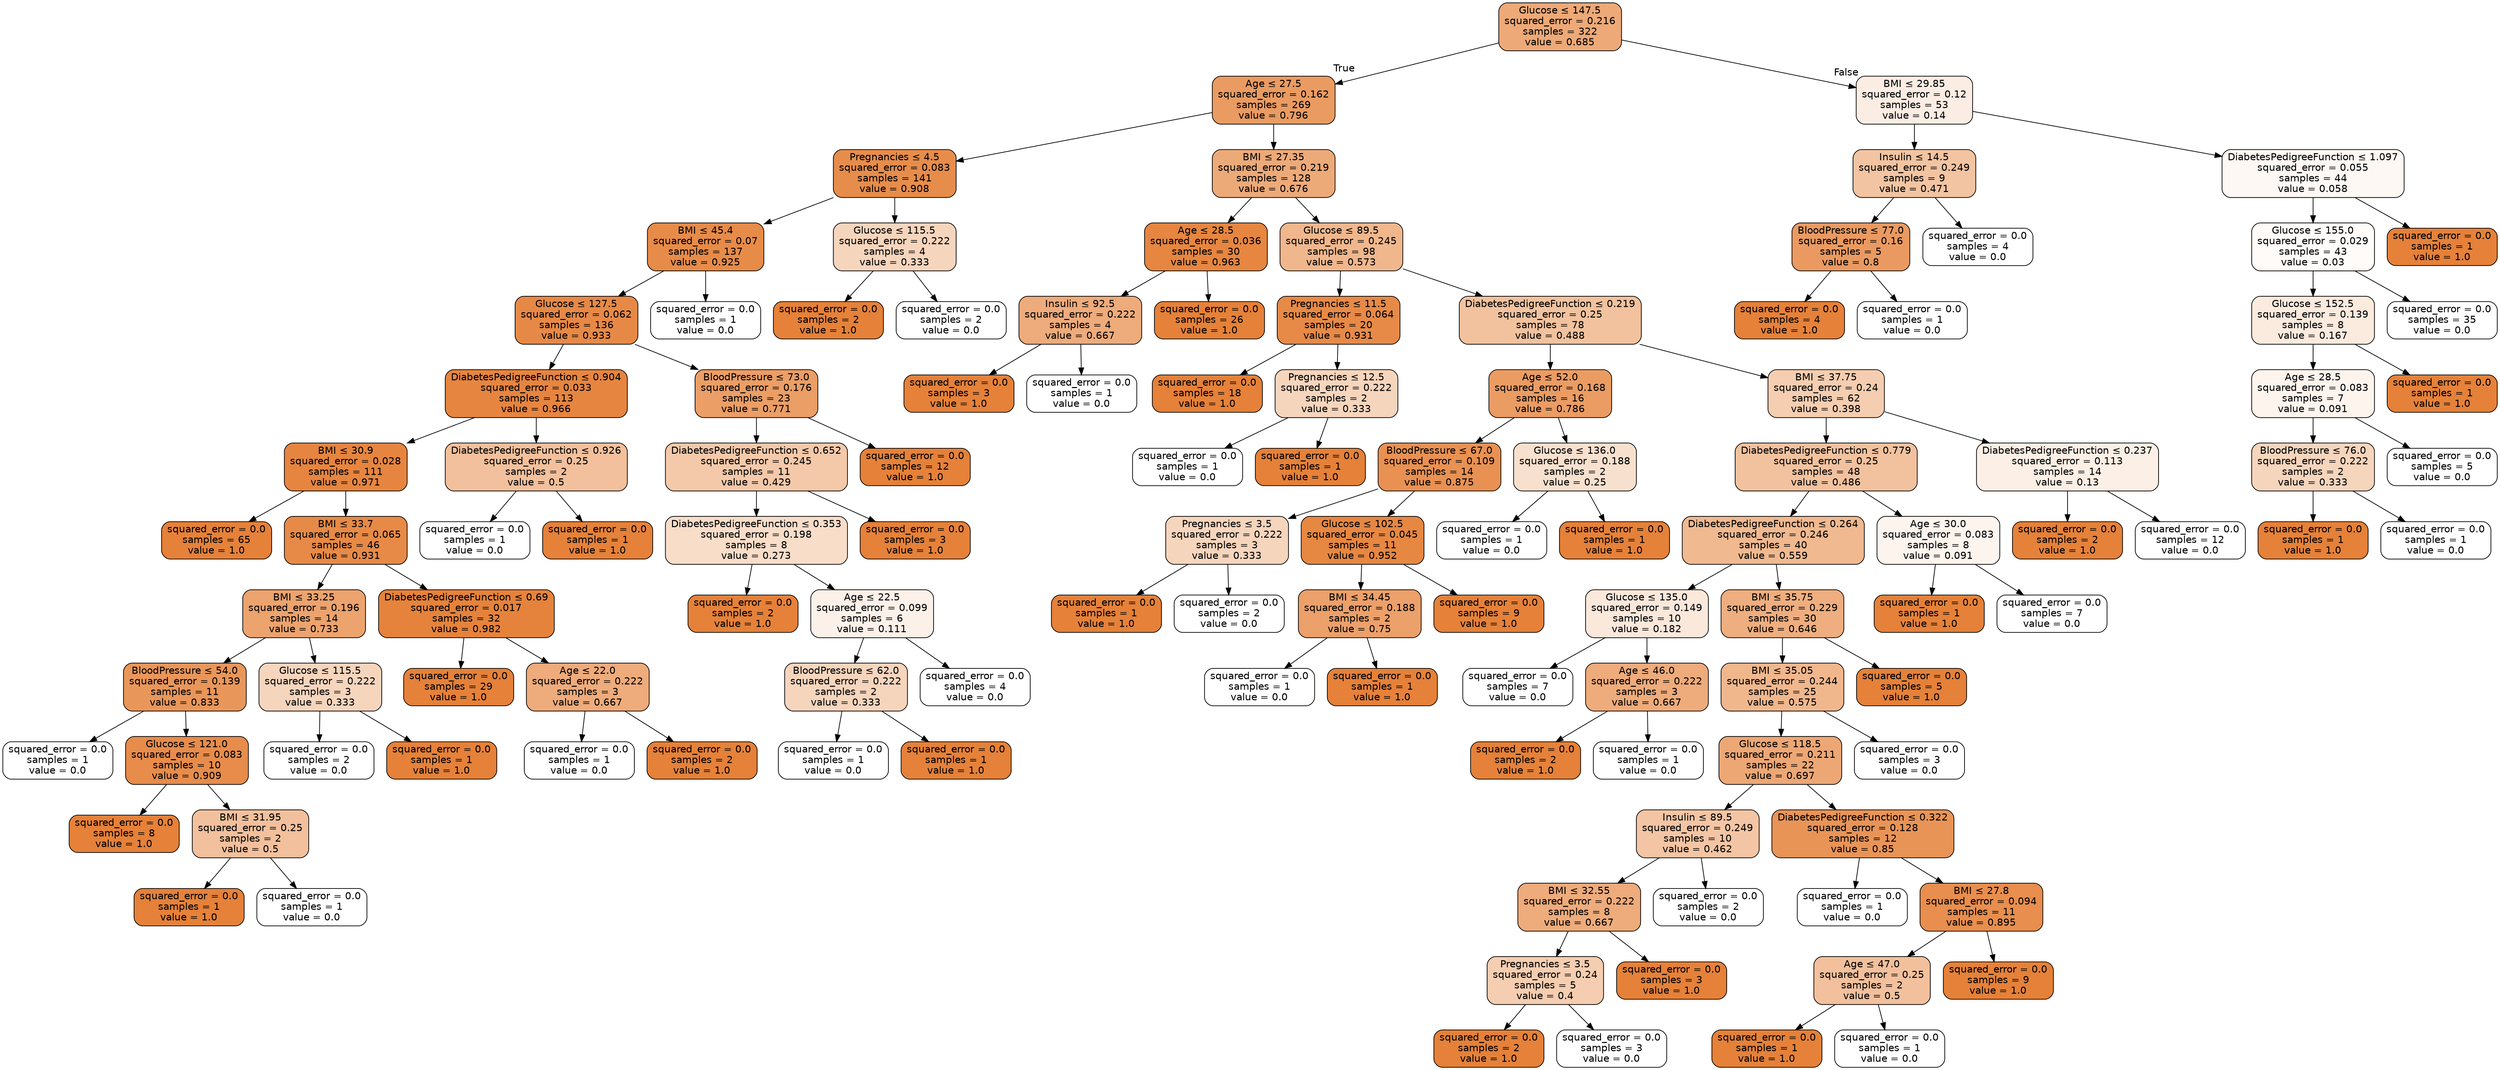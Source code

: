 digraph Tree {
node [shape=box, style="filled, rounded", color="black", fontname="helvetica"] ;
edge [fontname="helvetica"] ;
0 [label=<Glucose &le; 147.5<br/>squared_error = 0.216<br/>samples = 322<br/>value = 0.685>, fillcolor="#eda977"] ;
1 [label=<Age &le; 27.5<br/>squared_error = 0.162<br/>samples = 269<br/>value = 0.796>, fillcolor="#ea9b61"] ;
0 -> 1 [labeldistance=2.5, labelangle=45, headlabel="True"] ;
2 [label=<Pregnancies &le; 4.5<br/>squared_error = 0.083<br/>samples = 141<br/>value = 0.908>, fillcolor="#e78d4b"] ;
1 -> 2 ;
3 [label=<BMI &le; 45.4<br/>squared_error = 0.07<br/>samples = 137<br/>value = 0.925>, fillcolor="#e78b48"] ;
2 -> 3 ;
4 [label=<Glucose &le; 127.5<br/>squared_error = 0.062<br/>samples = 136<br/>value = 0.933>, fillcolor="#e78946"] ;
3 -> 4 ;
5 [label=<DiabetesPedigreeFunction &le; 0.904<br/>squared_error = 0.033<br/>samples = 113<br/>value = 0.966>, fillcolor="#e68540"] ;
4 -> 5 ;
6 [label=<BMI &le; 30.9<br/>squared_error = 0.028<br/>samples = 111<br/>value = 0.971>, fillcolor="#e6853f"] ;
5 -> 6 ;
7 [label=<squared_error = 0.0<br/>samples = 65<br/>value = 1.0>, fillcolor="#e58139"] ;
6 -> 7 ;
8 [label=<BMI &le; 33.7<br/>squared_error = 0.065<br/>samples = 46<br/>value = 0.931>, fillcolor="#e78a47"] ;
6 -> 8 ;
9 [label=<BMI &le; 33.25<br/>squared_error = 0.196<br/>samples = 14<br/>value = 0.733>, fillcolor="#eca36e"] ;
8 -> 9 ;
10 [label=<BloodPressure &le; 54.0<br/>squared_error = 0.139<br/>samples = 11<br/>value = 0.833>, fillcolor="#e9965a"] ;
9 -> 10 ;
11 [label=<squared_error = 0.0<br/>samples = 1<br/>value = 0.0>, fillcolor="#ffffff"] ;
10 -> 11 ;
12 [label=<Glucose &le; 121.0<br/>squared_error = 0.083<br/>samples = 10<br/>value = 0.909>, fillcolor="#e78c4b"] ;
10 -> 12 ;
13 [label=<squared_error = 0.0<br/>samples = 8<br/>value = 1.0>, fillcolor="#e58139"] ;
12 -> 13 ;
14 [label=<BMI &le; 31.95<br/>squared_error = 0.25<br/>samples = 2<br/>value = 0.5>, fillcolor="#f2c09c"] ;
12 -> 14 ;
15 [label=<squared_error = 0.0<br/>samples = 1<br/>value = 1.0>, fillcolor="#e58139"] ;
14 -> 15 ;
16 [label=<squared_error = 0.0<br/>samples = 1<br/>value = 0.0>, fillcolor="#ffffff"] ;
14 -> 16 ;
17 [label=<Glucose &le; 115.5<br/>squared_error = 0.222<br/>samples = 3<br/>value = 0.333>, fillcolor="#f6d5bd"] ;
9 -> 17 ;
18 [label=<squared_error = 0.0<br/>samples = 2<br/>value = 0.0>, fillcolor="#ffffff"] ;
17 -> 18 ;
19 [label=<squared_error = 0.0<br/>samples = 1<br/>value = 1.0>, fillcolor="#e58139"] ;
17 -> 19 ;
20 [label=<DiabetesPedigreeFunction &le; 0.69<br/>squared_error = 0.017<br/>samples = 32<br/>value = 0.982>, fillcolor="#e5833c"] ;
8 -> 20 ;
21 [label=<squared_error = 0.0<br/>samples = 29<br/>value = 1.0>, fillcolor="#e58139"] ;
20 -> 21 ;
22 [label=<Age &le; 22.0<br/>squared_error = 0.222<br/>samples = 3<br/>value = 0.667>, fillcolor="#eeab7b"] ;
20 -> 22 ;
23 [label=<squared_error = 0.0<br/>samples = 1<br/>value = 0.0>, fillcolor="#ffffff"] ;
22 -> 23 ;
24 [label=<squared_error = 0.0<br/>samples = 2<br/>value = 1.0>, fillcolor="#e58139"] ;
22 -> 24 ;
25 [label=<DiabetesPedigreeFunction &le; 0.926<br/>squared_error = 0.25<br/>samples = 2<br/>value = 0.5>, fillcolor="#f2c09c"] ;
5 -> 25 ;
26 [label=<squared_error = 0.0<br/>samples = 1<br/>value = 0.0>, fillcolor="#ffffff"] ;
25 -> 26 ;
27 [label=<squared_error = 0.0<br/>samples = 1<br/>value = 1.0>, fillcolor="#e58139"] ;
25 -> 27 ;
28 [label=<BloodPressure &le; 73.0<br/>squared_error = 0.176<br/>samples = 23<br/>value = 0.771>, fillcolor="#eb9e66"] ;
4 -> 28 ;
29 [label=<DiabetesPedigreeFunction &le; 0.652<br/>squared_error = 0.245<br/>samples = 11<br/>value = 0.429>, fillcolor="#f4c9aa"] ;
28 -> 29 ;
30 [label=<DiabetesPedigreeFunction &le; 0.353<br/>squared_error = 0.198<br/>samples = 8<br/>value = 0.273>, fillcolor="#f8ddc9"] ;
29 -> 30 ;
31 [label=<squared_error = 0.0<br/>samples = 2<br/>value = 1.0>, fillcolor="#e58139"] ;
30 -> 31 ;
32 [label=<Age &le; 22.5<br/>squared_error = 0.099<br/>samples = 6<br/>value = 0.111>, fillcolor="#fcf1e9"] ;
30 -> 32 ;
33 [label=<BloodPressure &le; 62.0<br/>squared_error = 0.222<br/>samples = 2<br/>value = 0.333>, fillcolor="#f6d5bd"] ;
32 -> 33 ;
34 [label=<squared_error = 0.0<br/>samples = 1<br/>value = 0.0>, fillcolor="#ffffff"] ;
33 -> 34 ;
35 [label=<squared_error = 0.0<br/>samples = 1<br/>value = 1.0>, fillcolor="#e58139"] ;
33 -> 35 ;
36 [label=<squared_error = 0.0<br/>samples = 4<br/>value = 0.0>, fillcolor="#ffffff"] ;
32 -> 36 ;
37 [label=<squared_error = 0.0<br/>samples = 3<br/>value = 1.0>, fillcolor="#e58139"] ;
29 -> 37 ;
38 [label=<squared_error = 0.0<br/>samples = 12<br/>value = 1.0>, fillcolor="#e58139"] ;
28 -> 38 ;
39 [label=<squared_error = 0.0<br/>samples = 1<br/>value = 0.0>, fillcolor="#ffffff"] ;
3 -> 39 ;
40 [label=<Glucose &le; 115.5<br/>squared_error = 0.222<br/>samples = 4<br/>value = 0.333>, fillcolor="#f6d5bd"] ;
2 -> 40 ;
41 [label=<squared_error = 0.0<br/>samples = 2<br/>value = 1.0>, fillcolor="#e58139"] ;
40 -> 41 ;
42 [label=<squared_error = 0.0<br/>samples = 2<br/>value = 0.0>, fillcolor="#ffffff"] ;
40 -> 42 ;
43 [label=<BMI &le; 27.35<br/>squared_error = 0.219<br/>samples = 128<br/>value = 0.676>, fillcolor="#edaa79"] ;
1 -> 43 ;
44 [label=<Age &le; 28.5<br/>squared_error = 0.036<br/>samples = 30<br/>value = 0.963>, fillcolor="#e68640"] ;
43 -> 44 ;
45 [label=<Insulin &le; 92.5<br/>squared_error = 0.222<br/>samples = 4<br/>value = 0.667>, fillcolor="#eeab7b"] ;
44 -> 45 ;
46 [label=<squared_error = 0.0<br/>samples = 3<br/>value = 1.0>, fillcolor="#e58139"] ;
45 -> 46 ;
47 [label=<squared_error = 0.0<br/>samples = 1<br/>value = 0.0>, fillcolor="#ffffff"] ;
45 -> 47 ;
48 [label=<squared_error = 0.0<br/>samples = 26<br/>value = 1.0>, fillcolor="#e58139"] ;
44 -> 48 ;
49 [label=<Glucose &le; 89.5<br/>squared_error = 0.245<br/>samples = 98<br/>value = 0.573>, fillcolor="#f0b78d"] ;
43 -> 49 ;
50 [label=<Pregnancies &le; 11.5<br/>squared_error = 0.064<br/>samples = 20<br/>value = 0.931>, fillcolor="#e78a47"] ;
49 -> 50 ;
51 [label=<squared_error = 0.0<br/>samples = 18<br/>value = 1.0>, fillcolor="#e58139"] ;
50 -> 51 ;
52 [label=<Pregnancies &le; 12.5<br/>squared_error = 0.222<br/>samples = 2<br/>value = 0.333>, fillcolor="#f6d5bd"] ;
50 -> 52 ;
53 [label=<squared_error = 0.0<br/>samples = 1<br/>value = 0.0>, fillcolor="#ffffff"] ;
52 -> 53 ;
54 [label=<squared_error = 0.0<br/>samples = 1<br/>value = 1.0>, fillcolor="#e58139"] ;
52 -> 54 ;
55 [label=<DiabetesPedigreeFunction &le; 0.219<br/>squared_error = 0.25<br/>samples = 78<br/>value = 0.488>, fillcolor="#f2c29e"] ;
49 -> 55 ;
56 [label=<Age &le; 52.0<br/>squared_error = 0.168<br/>samples = 16<br/>value = 0.786>, fillcolor="#eb9c63"] ;
55 -> 56 ;
57 [label=<BloodPressure &le; 67.0<br/>squared_error = 0.109<br/>samples = 14<br/>value = 0.875>, fillcolor="#e89152"] ;
56 -> 57 ;
58 [label=<Pregnancies &le; 3.5<br/>squared_error = 0.222<br/>samples = 3<br/>value = 0.333>, fillcolor="#f6d5bd"] ;
57 -> 58 ;
59 [label=<squared_error = 0.0<br/>samples = 1<br/>value = 1.0>, fillcolor="#e58139"] ;
58 -> 59 ;
60 [label=<squared_error = 0.0<br/>samples = 2<br/>value = 0.0>, fillcolor="#ffffff"] ;
58 -> 60 ;
61 [label=<Glucose &le; 102.5<br/>squared_error = 0.045<br/>samples = 11<br/>value = 0.952>, fillcolor="#e68742"] ;
57 -> 61 ;
62 [label=<BMI &le; 34.45<br/>squared_error = 0.188<br/>samples = 2<br/>value = 0.75>, fillcolor="#eca06a"] ;
61 -> 62 ;
63 [label=<squared_error = 0.0<br/>samples = 1<br/>value = 0.0>, fillcolor="#ffffff"] ;
62 -> 63 ;
64 [label=<squared_error = 0.0<br/>samples = 1<br/>value = 1.0>, fillcolor="#e58139"] ;
62 -> 64 ;
65 [label=<squared_error = 0.0<br/>samples = 9<br/>value = 1.0>, fillcolor="#e58139"] ;
61 -> 65 ;
66 [label=<Glucose &le; 136.0<br/>squared_error = 0.188<br/>samples = 2<br/>value = 0.25>, fillcolor="#f8e0ce"] ;
56 -> 66 ;
67 [label=<squared_error = 0.0<br/>samples = 1<br/>value = 0.0>, fillcolor="#ffffff"] ;
66 -> 67 ;
68 [label=<squared_error = 0.0<br/>samples = 1<br/>value = 1.0>, fillcolor="#e58139"] ;
66 -> 68 ;
69 [label=<BMI &le; 37.75<br/>squared_error = 0.24<br/>samples = 62<br/>value = 0.398>, fillcolor="#f5cdb0"] ;
55 -> 69 ;
70 [label=<DiabetesPedigreeFunction &le; 0.779<br/>squared_error = 0.25<br/>samples = 48<br/>value = 0.486>, fillcolor="#f2c29f"] ;
69 -> 70 ;
71 [label=<DiabetesPedigreeFunction &le; 0.264<br/>squared_error = 0.246<br/>samples = 40<br/>value = 0.559>, fillcolor="#f0b990"] ;
70 -> 71 ;
72 [label=<Glucose &le; 135.0<br/>squared_error = 0.149<br/>samples = 10<br/>value = 0.182>, fillcolor="#fae8db"] ;
71 -> 72 ;
73 [label=<squared_error = 0.0<br/>samples = 7<br/>value = 0.0>, fillcolor="#ffffff"] ;
72 -> 73 ;
74 [label=<Age &le; 46.0<br/>squared_error = 0.222<br/>samples = 3<br/>value = 0.667>, fillcolor="#eeab7b"] ;
72 -> 74 ;
75 [label=<squared_error = 0.0<br/>samples = 2<br/>value = 1.0>, fillcolor="#e58139"] ;
74 -> 75 ;
76 [label=<squared_error = 0.0<br/>samples = 1<br/>value = 0.0>, fillcolor="#ffffff"] ;
74 -> 76 ;
77 [label=<BMI &le; 35.75<br/>squared_error = 0.229<br/>samples = 30<br/>value = 0.646>, fillcolor="#eeae7f"] ;
71 -> 77 ;
78 [label=<BMI &le; 35.05<br/>squared_error = 0.244<br/>samples = 25<br/>value = 0.575>, fillcolor="#f0b78d"] ;
77 -> 78 ;
79 [label=<Glucose &le; 118.5<br/>squared_error = 0.211<br/>samples = 22<br/>value = 0.697>, fillcolor="#eda775"] ;
78 -> 79 ;
80 [label=<Insulin &le; 89.5<br/>squared_error = 0.249<br/>samples = 10<br/>value = 0.462>, fillcolor="#f3c5a4"] ;
79 -> 80 ;
81 [label=<BMI &le; 32.55<br/>squared_error = 0.222<br/>samples = 8<br/>value = 0.667>, fillcolor="#eeab7b"] ;
80 -> 81 ;
82 [label=<Pregnancies &le; 3.5<br/>squared_error = 0.24<br/>samples = 5<br/>value = 0.4>, fillcolor="#f5cdb0"] ;
81 -> 82 ;
83 [label=<squared_error = 0.0<br/>samples = 2<br/>value = 1.0>, fillcolor="#e58139"] ;
82 -> 83 ;
84 [label=<squared_error = 0.0<br/>samples = 3<br/>value = 0.0>, fillcolor="#ffffff"] ;
82 -> 84 ;
85 [label=<squared_error = 0.0<br/>samples = 3<br/>value = 1.0>, fillcolor="#e58139"] ;
81 -> 85 ;
86 [label=<squared_error = 0.0<br/>samples = 2<br/>value = 0.0>, fillcolor="#ffffff"] ;
80 -> 86 ;
87 [label=<DiabetesPedigreeFunction &le; 0.322<br/>squared_error = 0.128<br/>samples = 12<br/>value = 0.85>, fillcolor="#e99457"] ;
79 -> 87 ;
88 [label=<squared_error = 0.0<br/>samples = 1<br/>value = 0.0>, fillcolor="#ffffff"] ;
87 -> 88 ;
89 [label=<BMI &le; 27.8<br/>squared_error = 0.094<br/>samples = 11<br/>value = 0.895>, fillcolor="#e88e4e"] ;
87 -> 89 ;
90 [label=<Age &le; 47.0<br/>squared_error = 0.25<br/>samples = 2<br/>value = 0.5>, fillcolor="#f2c09c"] ;
89 -> 90 ;
91 [label=<squared_error = 0.0<br/>samples = 1<br/>value = 1.0>, fillcolor="#e58139"] ;
90 -> 91 ;
92 [label=<squared_error = 0.0<br/>samples = 1<br/>value = 0.0>, fillcolor="#ffffff"] ;
90 -> 92 ;
93 [label=<squared_error = 0.0<br/>samples = 9<br/>value = 1.0>, fillcolor="#e58139"] ;
89 -> 93 ;
94 [label=<squared_error = 0.0<br/>samples = 3<br/>value = 0.0>, fillcolor="#ffffff"] ;
78 -> 94 ;
95 [label=<squared_error = 0.0<br/>samples = 5<br/>value = 1.0>, fillcolor="#e58139"] ;
77 -> 95 ;
96 [label=<Age &le; 30.0<br/>squared_error = 0.083<br/>samples = 8<br/>value = 0.091>, fillcolor="#fdf4ed"] ;
70 -> 96 ;
97 [label=<squared_error = 0.0<br/>samples = 1<br/>value = 1.0>, fillcolor="#e58139"] ;
96 -> 97 ;
98 [label=<squared_error = 0.0<br/>samples = 7<br/>value = 0.0>, fillcolor="#ffffff"] ;
96 -> 98 ;
99 [label=<DiabetesPedigreeFunction &le; 0.237<br/>squared_error = 0.113<br/>samples = 14<br/>value = 0.13>, fillcolor="#fcefe5"] ;
69 -> 99 ;
100 [label=<squared_error = 0.0<br/>samples = 2<br/>value = 1.0>, fillcolor="#e58139"] ;
99 -> 100 ;
101 [label=<squared_error = 0.0<br/>samples = 12<br/>value = 0.0>, fillcolor="#ffffff"] ;
99 -> 101 ;
102 [label=<BMI &le; 29.85<br/>squared_error = 0.12<br/>samples = 53<br/>value = 0.14>, fillcolor="#fbede3"] ;
0 -> 102 [labeldistance=2.5, labelangle=-45, headlabel="False"] ;
103 [label=<Insulin &le; 14.5<br/>squared_error = 0.249<br/>samples = 9<br/>value = 0.471>, fillcolor="#f3c4a2"] ;
102 -> 103 ;
104 [label=<BloodPressure &le; 77.0<br/>squared_error = 0.16<br/>samples = 5<br/>value = 0.8>, fillcolor="#ea9a61"] ;
103 -> 104 ;
105 [label=<squared_error = 0.0<br/>samples = 4<br/>value = 1.0>, fillcolor="#e58139"] ;
104 -> 105 ;
106 [label=<squared_error = 0.0<br/>samples = 1<br/>value = 0.0>, fillcolor="#ffffff"] ;
104 -> 106 ;
107 [label=<squared_error = 0.0<br/>samples = 4<br/>value = 0.0>, fillcolor="#ffffff"] ;
103 -> 107 ;
108 [label=<DiabetesPedigreeFunction &le; 1.097<br/>squared_error = 0.055<br/>samples = 44<br/>value = 0.058>, fillcolor="#fdf8f4"] ;
102 -> 108 ;
109 [label=<Glucose &le; 155.0<br/>squared_error = 0.029<br/>samples = 43<br/>value = 0.03>, fillcolor="#fefbf9"] ;
108 -> 109 ;
110 [label=<Glucose &le; 152.5<br/>squared_error = 0.139<br/>samples = 8<br/>value = 0.167>, fillcolor="#fbeade"] ;
109 -> 110 ;
111 [label=<Age &le; 28.5<br/>squared_error = 0.083<br/>samples = 7<br/>value = 0.091>, fillcolor="#fdf4ed"] ;
110 -> 111 ;
112 [label=<BloodPressure &le; 76.0<br/>squared_error = 0.222<br/>samples = 2<br/>value = 0.333>, fillcolor="#f6d5bd"] ;
111 -> 112 ;
113 [label=<squared_error = 0.0<br/>samples = 1<br/>value = 1.0>, fillcolor="#e58139"] ;
112 -> 113 ;
114 [label=<squared_error = 0.0<br/>samples = 1<br/>value = 0.0>, fillcolor="#ffffff"] ;
112 -> 114 ;
115 [label=<squared_error = 0.0<br/>samples = 5<br/>value = 0.0>, fillcolor="#ffffff"] ;
111 -> 115 ;
116 [label=<squared_error = 0.0<br/>samples = 1<br/>value = 1.0>, fillcolor="#e58139"] ;
110 -> 116 ;
117 [label=<squared_error = 0.0<br/>samples = 35<br/>value = 0.0>, fillcolor="#ffffff"] ;
109 -> 117 ;
118 [label=<squared_error = 0.0<br/>samples = 1<br/>value = 1.0>, fillcolor="#e58139"] ;
108 -> 118 ;
}